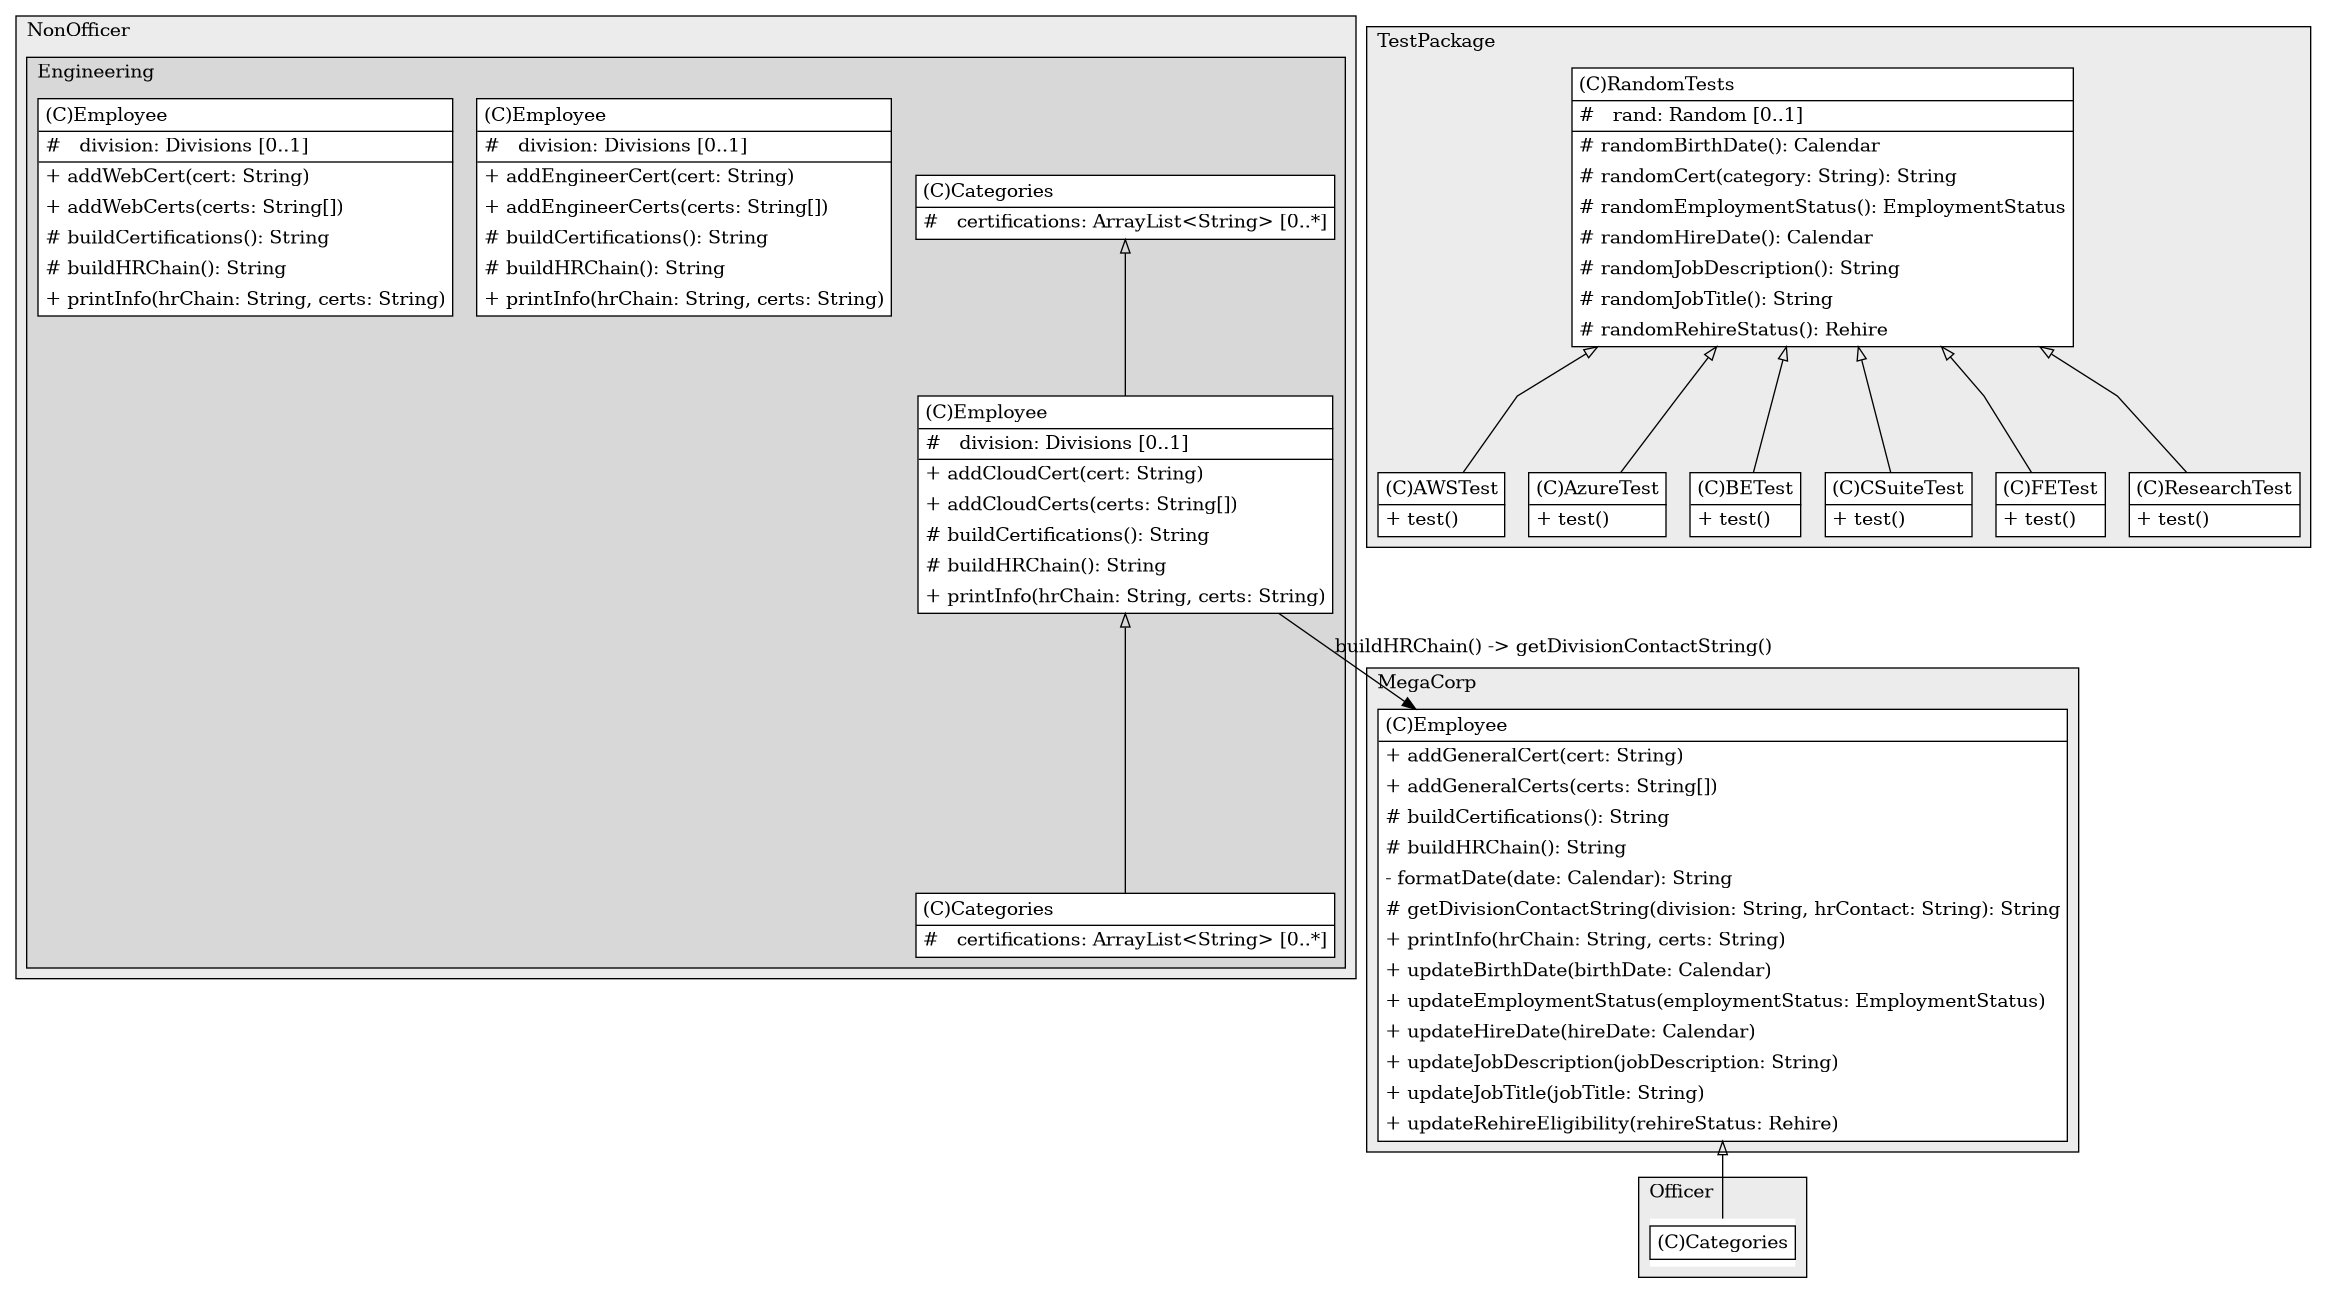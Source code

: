 @startuml

/' diagram meta data start
config=StructureConfiguration;
{
  "projectClassification": {
    "searchMode": "OpenProject", // OpenProject, AllProjects
    "includedProjects": "",
    "pathEndKeywords": "*.impl",
    "isClientPath": "",
    "isClientName": "",
    "isTestPath": "",
    "isTestName": "",
    "isMappingPath": "",
    "isMappingName": "",
    "isDataAccessPath": "",
    "isDataAccessName": "",
    "isDataStructurePath": "",
    "isDataStructureName": "",
    "isInterfaceStructuresPath": "",
    "isInterfaceStructuresName": "",
    "isEntryPointPath": "",
    "isEntryPointName": "",
    "treatFinalFieldsAsMandatory": false
  },
  "graphRestriction": {
    "classPackageExcludeFilter": "",
    "classPackageIncludeFilter": "",
    "classNameExcludeFilter": "",
    "classNameIncludeFilter": "",
    "methodNameExcludeFilter": "",
    "methodNameIncludeFilter": "",
    "removeByInheritance": "", // inheritance/annotation based filtering is done in a second step
    "removeByAnnotation": "",
    "removeByClassPackage": "", // cleanup the graph after inheritance/annotation based filtering is done
    "removeByClassName": "",
    "cutMappings": false,
    "cutEnum": true,
    "cutTests": true,
    "cutClient": true,
    "cutDataAccess": true,
    "cutInterfaceStructures": true,
    "cutDataStructures": true,
    "cutGetterAndSetter": true,
    "cutConstructors": true
  },
  "graphTraversal": {
    "forwardDepth": 3,
    "backwardDepth": 3,
    "classPackageExcludeFilter": "",
    "classPackageIncludeFilter": "",
    "classNameExcludeFilter": "",
    "classNameIncludeFilter": "",
    "methodNameExcludeFilter": "",
    "methodNameIncludeFilter": "",
    "hideMappings": false,
    "hideDataStructures": false,
    "hidePrivateMethods": true,
    "hideInterfaceCalls": true, // indirection: implementation -> interface (is hidden) -> implementation
    "onlyShowApplicationEntryPoints": false, // root node is included
    "useMethodCallsForStructureDiagram": "ForwardOnly" // ForwardOnly, BothDirections, No
  },
  "details": {
    "aggregation": "GroupByClass", // ByClass, GroupByClass, None
    "showClassGenericTypes": true,
    "showMethods": true,
    "showMethodParameterNames": true,
    "showMethodParameterTypes": true,
    "showMethodReturnType": true,
    "showPackageLevels": 2,
    "showDetailedClassStructure": true
  },
  "rootClass": "TestPackage.AWSTest",
  "extensionCallbackMethod": "" // qualified.class.name#methodName - signature: public static String method(String)
}
diagram meta data end '/



digraph g {
    rankdir="TB"
    splines=polyline
    

'nodes 
subgraph cluster_115945750 { 
   	label=Officer
	labeljust=l
	fillcolor="#ececec"
	style=filled
   
   Categories1996372100[
	label=<<TABLE BORDER="1" CELLBORDER="0" CELLPADDING="4" CELLSPACING="0">
<TR><TD ALIGN="LEFT" >(C)Categories</TD></TR>
</TABLE>>
	style=filled
	margin=0
	shape=plaintext
	fillcolor="#FFFFFF"
];
} 

subgraph cluster_1639387593 { 
   	label=NonOfficer
	labeljust=l
	fillcolor="#ececec"
	style=filled
   
   subgraph cluster_1433150898 { 
   	label=Engineering
	labeljust=l
	fillcolor="#d8d8d8"
	style=filled
   
   Categories1310226486[
	label=<<TABLE BORDER="1" CELLBORDER="0" CELLPADDING="4" CELLSPACING="0">
<TR><TD ALIGN="LEFT" >(C)Categories</TD></TR>
<HR/>
<TR><TD ALIGN="LEFT" >#   certifications: ArrayList&lt;String&gt; [0..*]</TD></TR>
</TABLE>>
	style=filled
	margin=0
	shape=plaintext
	fillcolor="#FFFFFF"
];

Categories65784775[
	label=<<TABLE BORDER="1" CELLBORDER="0" CELLPADDING="4" CELLSPACING="0">
<TR><TD ALIGN="LEFT" >(C)Categories</TD></TR>
<HR/>
<TR><TD ALIGN="LEFT" >#   certifications: ArrayList&lt;String&gt; [0..*]</TD></TR>
</TABLE>>
	style=filled
	margin=0
	shape=plaintext
	fillcolor="#FFFFFF"
];

Employee1469925664[
	label=<<TABLE BORDER="1" CELLBORDER="0" CELLPADDING="4" CELLSPACING="0">
<TR><TD ALIGN="LEFT" >(C)Employee</TD></TR>
<HR/>
<TR><TD ALIGN="LEFT" >#   division: Divisions [0..1]</TD></TR>
<HR/>
<TR><TD ALIGN="LEFT" >+ addEngineerCert(cert: String)</TD></TR>
<TR><TD ALIGN="LEFT" >+ addEngineerCerts(certs: String[])</TD></TR>
<TR><TD ALIGN="LEFT" ># buildCertifications(): String</TD></TR>
<TR><TD ALIGN="LEFT" ># buildHRChain(): String</TD></TR>
<TR><TD ALIGN="LEFT" >+ printInfo(hrChain: String, certs: String)</TD></TR>
</TABLE>>
	style=filled
	margin=0
	shape=plaintext
	fillcolor="#FFFFFF"
];

Employee65784775[
	label=<<TABLE BORDER="1" CELLBORDER="0" CELLPADDING="4" CELLSPACING="0">
<TR><TD ALIGN="LEFT" >(C)Employee</TD></TR>
<HR/>
<TR><TD ALIGN="LEFT" >#   division: Divisions [0..1]</TD></TR>
<HR/>
<TR><TD ALIGN="LEFT" >+ addCloudCert(cert: String)</TD></TR>
<TR><TD ALIGN="LEFT" >+ addCloudCerts(certs: String[])</TD></TR>
<TR><TD ALIGN="LEFT" ># buildCertifications(): String</TD></TR>
<TR><TD ALIGN="LEFT" ># buildHRChain(): String</TD></TR>
<TR><TD ALIGN="LEFT" >+ printInfo(hrChain: String, certs: String)</TD></TR>
</TABLE>>
	style=filled
	margin=0
	shape=plaintext
	fillcolor="#FFFFFF"
];

Employee899061344[
	label=<<TABLE BORDER="1" CELLBORDER="0" CELLPADDING="4" CELLSPACING="0">
<TR><TD ALIGN="LEFT" >(C)Employee</TD></TR>
<HR/>
<TR><TD ALIGN="LEFT" >#   division: Divisions [0..1]</TD></TR>
<HR/>
<TR><TD ALIGN="LEFT" >+ addWebCert(cert: String)</TD></TR>
<TR><TD ALIGN="LEFT" >+ addWebCerts(certs: String[])</TD></TR>
<TR><TD ALIGN="LEFT" ># buildCertifications(): String</TD></TR>
<TR><TD ALIGN="LEFT" ># buildHRChain(): String</TD></TR>
<TR><TD ALIGN="LEFT" >+ printInfo(hrChain: String, certs: String)</TD></TR>
</TABLE>>
	style=filled
	margin=0
	shape=plaintext
	fillcolor="#FFFFFF"
];
} 
} 

subgraph cluster_468207412 { 
   	label=TestPackage
	labeljust=l
	fillcolor="#ececec"
	style=filled
   
   AWSTest468207412[
	label=<<TABLE BORDER="1" CELLBORDER="0" CELLPADDING="4" CELLSPACING="0">
<TR><TD ALIGN="LEFT" >(C)AWSTest</TD></TR>
<HR/>
<TR><TD ALIGN="LEFT" >+ test()</TD></TR>
</TABLE>>
	style=filled
	margin=0
	shape=plaintext
	fillcolor="#FFFFFF"
];

AzureTest468207412[
	label=<<TABLE BORDER="1" CELLBORDER="0" CELLPADDING="4" CELLSPACING="0">
<TR><TD ALIGN="LEFT" >(C)AzureTest</TD></TR>
<HR/>
<TR><TD ALIGN="LEFT" >+ test()</TD></TR>
</TABLE>>
	style=filled
	margin=0
	shape=plaintext
	fillcolor="#FFFFFF"
];

BETest468207412[
	label=<<TABLE BORDER="1" CELLBORDER="0" CELLPADDING="4" CELLSPACING="0">
<TR><TD ALIGN="LEFT" >(C)BETest</TD></TR>
<HR/>
<TR><TD ALIGN="LEFT" >+ test()</TD></TR>
</TABLE>>
	style=filled
	margin=0
	shape=plaintext
	fillcolor="#FFFFFF"
];

CSuiteTest468207412[
	label=<<TABLE BORDER="1" CELLBORDER="0" CELLPADDING="4" CELLSPACING="0">
<TR><TD ALIGN="LEFT" >(C)CSuiteTest</TD></TR>
<HR/>
<TR><TD ALIGN="LEFT" >+ test()</TD></TR>
</TABLE>>
	style=filled
	margin=0
	shape=plaintext
	fillcolor="#FFFFFF"
];

FETest468207412[
	label=<<TABLE BORDER="1" CELLBORDER="0" CELLPADDING="4" CELLSPACING="0">
<TR><TD ALIGN="LEFT" >(C)FETest</TD></TR>
<HR/>
<TR><TD ALIGN="LEFT" >+ test()</TD></TR>
</TABLE>>
	style=filled
	margin=0
	shape=plaintext
	fillcolor="#FFFFFF"
];

RandomTests468207412[
	label=<<TABLE BORDER="1" CELLBORDER="0" CELLPADDING="4" CELLSPACING="0">
<TR><TD ALIGN="LEFT" >(C)RandomTests</TD></TR>
<HR/>
<TR><TD ALIGN="LEFT" >#   rand: Random [0..1]</TD></TR>
<HR/>
<TR><TD ALIGN="LEFT" ># randomBirthDate(): Calendar</TD></TR>
<TR><TD ALIGN="LEFT" ># randomCert(category: String): String</TD></TR>
<TR><TD ALIGN="LEFT" ># randomEmploymentStatus(): EmploymentStatus</TD></TR>
<TR><TD ALIGN="LEFT" ># randomHireDate(): Calendar</TD></TR>
<TR><TD ALIGN="LEFT" ># randomJobDescription(): String</TD></TR>
<TR><TD ALIGN="LEFT" ># randomJobTitle(): String</TD></TR>
<TR><TD ALIGN="LEFT" ># randomRehireStatus(): Rehire</TD></TR>
</TABLE>>
	style=filled
	margin=0
	shape=plaintext
	fillcolor="#FFFFFF"
];

ResearchTest468207412[
	label=<<TABLE BORDER="1" CELLBORDER="0" CELLPADDING="4" CELLSPACING="0">
<TR><TD ALIGN="LEFT" >(C)ResearchTest</TD></TR>
<HR/>
<TR><TD ALIGN="LEFT" >+ test()</TD></TR>
</TABLE>>
	style=filled
	margin=0
	shape=plaintext
	fillcolor="#FFFFFF"
];
} 

subgraph cluster_758508708 { 
   	label=MegaCorp
	labeljust=l
	fillcolor="#ececec"
	style=filled
   
   Employee758508708[
	label=<<TABLE BORDER="1" CELLBORDER="0" CELLPADDING="4" CELLSPACING="0">
<TR><TD ALIGN="LEFT" >(C)Employee</TD></TR>
<HR/>
<TR><TD ALIGN="LEFT" >+ addGeneralCert(cert: String)</TD></TR>
<TR><TD ALIGN="LEFT" >+ addGeneralCerts(certs: String[])</TD></TR>
<TR><TD ALIGN="LEFT" ># buildCertifications(): String</TD></TR>
<TR><TD ALIGN="LEFT" ># buildHRChain(): String</TD></TR>
<TR><TD ALIGN="LEFT" >- formatDate(date: Calendar): String</TD></TR>
<TR><TD ALIGN="LEFT" ># getDivisionContactString(division: String, hrContact: String): String</TD></TR>
<TR><TD ALIGN="LEFT" >+ printInfo(hrChain: String, certs: String)</TD></TR>
<TR><TD ALIGN="LEFT" >+ updateBirthDate(birthDate: Calendar)</TD></TR>
<TR><TD ALIGN="LEFT" >+ updateEmploymentStatus(employmentStatus: EmploymentStatus)</TD></TR>
<TR><TD ALIGN="LEFT" >+ updateHireDate(hireDate: Calendar)</TD></TR>
<TR><TD ALIGN="LEFT" >+ updateJobDescription(jobDescription: String)</TD></TR>
<TR><TD ALIGN="LEFT" >+ updateJobTitle(jobTitle: String)</TD></TR>
<TR><TD ALIGN="LEFT" >+ updateRehireEligibility(rehireStatus: Rehire)</TD></TR>
</TABLE>>
	style=filled
	margin=0
	shape=plaintext
	fillcolor="#FFFFFF"
];
} 

'edges    
Categories65784775 -> Employee65784775[arrowhead=none, arrowtail=empty, dir=both];
Employee65784775 -> Categories1310226486[arrowhead=none, arrowtail=empty, dir=both];
Employee65784775 -> Employee758508708[label="buildHRChain() -> getDivisionContactString()"];
Employee758508708 -> Categories1996372100[arrowhead=none, arrowtail=empty, dir=both];
RandomTests468207412 -> AWSTest468207412[arrowhead=none, arrowtail=empty, dir=both];
RandomTests468207412 -> AzureTest468207412[arrowhead=none, arrowtail=empty, dir=both];
RandomTests468207412 -> BETest468207412[arrowhead=none, arrowtail=empty, dir=both];
RandomTests468207412 -> CSuiteTest468207412[arrowhead=none, arrowtail=empty, dir=both];
RandomTests468207412 -> FETest468207412[arrowhead=none, arrowtail=empty, dir=both];
RandomTests468207412 -> ResearchTest468207412[arrowhead=none, arrowtail=empty, dir=both];
    
}
@enduml